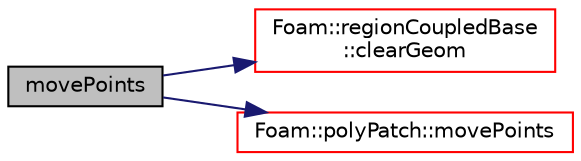 digraph "movePoints"
{
  bgcolor="transparent";
  edge [fontname="Helvetica",fontsize="10",labelfontname="Helvetica",labelfontsize="10"];
  node [fontname="Helvetica",fontsize="10",shape=record];
  rankdir="LR";
  Node1 [label="movePoints",height=0.2,width=0.4,color="black", fillcolor="grey75", style="filled", fontcolor="black"];
  Node1 -> Node2 [color="midnightblue",fontsize="10",style="solid",fontname="Helvetica"];
  Node2 [label="Foam::regionCoupledBase\l::clearGeom",height=0.2,width=0.4,color="red",URL="$a02164.html#a499a7f858dc495c47b618e168fec6372",tooltip="Clear geometry. "];
  Node1 -> Node3 [color="midnightblue",fontsize="10",style="solid",fontname="Helvetica"];
  Node3 [label="Foam::polyPatch::movePoints",height=0.2,width=0.4,color="red",URL="$a01972.html#a84157507e4d6d6848c1a62c35a62bad4",tooltip="Correct patches after moving points. "];
}
